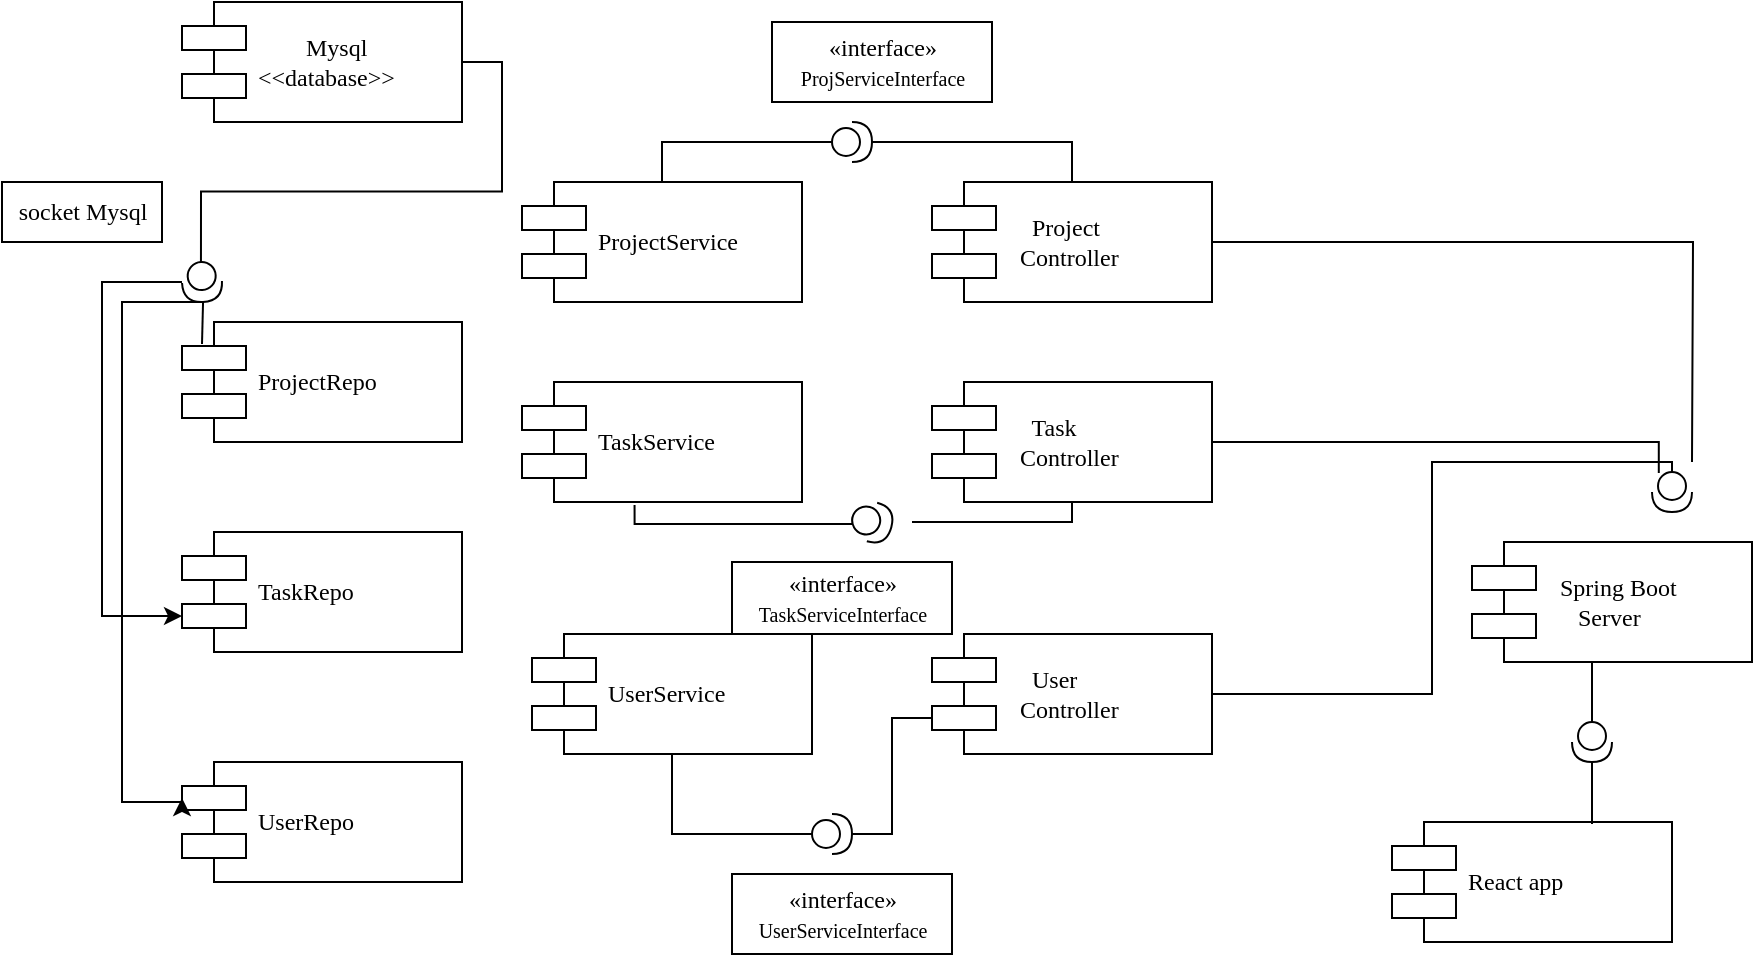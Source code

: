 <mxfile version="22.1.11" type="github">
  <diagram name="Page-1" id="5f0bae14-7c28-e335-631c-24af17079c00">
    <mxGraphModel dx="1732" dy="1170" grid="1" gridSize="10" guides="1" tooltips="1" connect="1" arrows="1" fold="1" page="1" pageScale="1" pageWidth="1100" pageHeight="850" background="none" math="0" shadow="0">
      <root>
        <mxCell id="0" />
        <mxCell id="1" parent="0" />
        <mxCell id="851ny4CZa2IKojkjrDiW-1" value="ProjectService" style="shape=component;align=left;spacingLeft=36;rounded=0;shadow=0;comic=0;labelBackgroundColor=none;strokeWidth=1;fontFamily=Verdana;fontSize=12;html=1;" vertex="1" parent="1">
          <mxGeometry x="370" y="190" width="140" height="60" as="geometry" />
        </mxCell>
        <mxCell id="851ny4CZa2IKojkjrDiW-4" value="TaskService" style="shape=component;align=left;spacingLeft=36;rounded=0;shadow=0;comic=0;labelBackgroundColor=none;strokeWidth=1;fontFamily=Verdana;fontSize=12;html=1;" vertex="1" parent="1">
          <mxGeometry x="370" y="290" width="140" height="60" as="geometry" />
        </mxCell>
        <mxCell id="851ny4CZa2IKojkjrDiW-5" value="UserService" style="shape=component;align=left;spacingLeft=36;rounded=0;shadow=0;comic=0;labelBackgroundColor=none;strokeWidth=1;fontFamily=Verdana;fontSize=12;html=1;" vertex="1" parent="1">
          <mxGeometry x="375" y="416" width="140" height="60" as="geometry" />
        </mxCell>
        <mxCell id="851ny4CZa2IKojkjrDiW-40" style="edgeStyle=orthogonalEdgeStyle;rounded=0;orthogonalLoop=1;jettySize=auto;html=1;exitX=1;exitY=0.5;exitDx=0;exitDy=0;endArrow=none;endFill=0;" edge="1" parent="1" source="851ny4CZa2IKojkjrDiW-6">
          <mxGeometry relative="1" as="geometry">
            <mxPoint x="955" y="330" as="targetPoint" />
          </mxGeometry>
        </mxCell>
        <mxCell id="851ny4CZa2IKojkjrDiW-6" value="&lt;div style=&quot;&quot;&gt;&lt;span style=&quot;background-color: initial;&quot;&gt;&amp;nbsp; &amp;nbsp; Project&lt;/span&gt;&lt;/div&gt;&amp;nbsp; Controller" style="shape=component;align=left;spacingLeft=36;rounded=0;shadow=0;comic=0;labelBackgroundColor=none;strokeWidth=1;fontFamily=Verdana;fontSize=12;html=1;" vertex="1" parent="1">
          <mxGeometry x="575" y="190" width="140" height="60" as="geometry" />
        </mxCell>
        <mxCell id="851ny4CZa2IKojkjrDiW-10" value="&lt;div style=&quot;&quot;&gt;&lt;span style=&quot;background-color: initial;&quot;&gt;&amp;nbsp; &amp;nbsp; Task&lt;/span&gt;&lt;/div&gt;&amp;nbsp; Controller" style="shape=component;align=left;spacingLeft=36;rounded=0;shadow=0;comic=0;labelBackgroundColor=none;strokeWidth=1;fontFamily=Verdana;fontSize=12;html=1;" vertex="1" parent="1">
          <mxGeometry x="575" y="290" width="140" height="60" as="geometry" />
        </mxCell>
        <mxCell id="851ny4CZa2IKojkjrDiW-11" value="&lt;div style=&quot;&quot;&gt;&lt;span style=&quot;background-color: initial;&quot;&gt;&amp;nbsp; &amp;nbsp; User&lt;/span&gt;&lt;/div&gt;&amp;nbsp; Controller" style="shape=component;align=left;spacingLeft=36;rounded=0;shadow=0;comic=0;labelBackgroundColor=none;strokeWidth=1;fontFamily=Verdana;fontSize=12;html=1;" vertex="1" parent="1">
          <mxGeometry x="575" y="416" width="140" height="60" as="geometry" />
        </mxCell>
        <mxCell id="851ny4CZa2IKojkjrDiW-12" value="&amp;nbsp; Spring Boot &lt;br&gt;&amp;nbsp; &amp;nbsp; &amp;nbsp;Server&lt;div style=&quot;&quot;&gt;&lt;/div&gt;" style="shape=component;align=left;spacingLeft=36;rounded=0;shadow=0;comic=0;labelBackgroundColor=none;strokeWidth=1;fontFamily=Verdana;fontSize=12;html=1;" vertex="1" parent="1">
          <mxGeometry x="845" y="370" width="140" height="60" as="geometry" />
        </mxCell>
        <mxCell id="851ny4CZa2IKojkjrDiW-17" value="ProjectRepo" style="shape=component;align=left;spacingLeft=36;rounded=0;shadow=0;comic=0;labelBackgroundColor=none;strokeWidth=1;fontFamily=Verdana;fontSize=12;html=1;" vertex="1" parent="1">
          <mxGeometry x="200" y="260" width="140" height="60" as="geometry" />
        </mxCell>
        <mxCell id="851ny4CZa2IKojkjrDiW-18" value="TaskRepo" style="shape=component;align=left;spacingLeft=36;rounded=0;shadow=0;comic=0;labelBackgroundColor=none;strokeWidth=1;fontFamily=Verdana;fontSize=12;html=1;" vertex="1" parent="1">
          <mxGeometry x="200" y="365" width="140" height="60" as="geometry" />
        </mxCell>
        <mxCell id="851ny4CZa2IKojkjrDiW-19" value="UserRepo" style="shape=component;align=left;spacingLeft=36;rounded=0;shadow=0;comic=0;labelBackgroundColor=none;strokeWidth=1;fontFamily=Verdana;fontSize=12;html=1;" vertex="1" parent="1">
          <mxGeometry x="200" y="480" width="140" height="60" as="geometry" />
        </mxCell>
        <mxCell id="851ny4CZa2IKojkjrDiW-22" style="edgeStyle=orthogonalEdgeStyle;rounded=0;orthogonalLoop=1;jettySize=auto;html=1;exitX=0;exitY=0.5;exitDx=0;exitDy=0;exitPerimeter=0;entryX=0.5;entryY=1;entryDx=0;entryDy=0;endArrow=none;endFill=0;" edge="1" parent="1" source="851ny4CZa2IKojkjrDiW-20" target="851ny4CZa2IKojkjrDiW-5">
          <mxGeometry relative="1" as="geometry" />
        </mxCell>
        <mxCell id="851ny4CZa2IKojkjrDiW-20" value="" style="shape=providedRequiredInterface;html=1;verticalLabelPosition=bottom;sketch=0;" vertex="1" parent="1">
          <mxGeometry x="515" y="506" width="20" height="20" as="geometry" />
        </mxCell>
        <mxCell id="851ny4CZa2IKojkjrDiW-21" style="edgeStyle=orthogonalEdgeStyle;rounded=0;orthogonalLoop=1;jettySize=auto;html=1;exitX=0;exitY=0.7;exitDx=0;exitDy=0;entryX=1;entryY=0.5;entryDx=0;entryDy=0;entryPerimeter=0;endArrow=none;endFill=0;" edge="1" parent="1" source="851ny4CZa2IKojkjrDiW-11" target="851ny4CZa2IKojkjrDiW-20">
          <mxGeometry relative="1" as="geometry" />
        </mxCell>
        <mxCell id="851ny4CZa2IKojkjrDiW-23" value="«interface»&lt;br&gt;&lt;font style=&quot;font-size: 10px;&quot;&gt;UserServiceInterface&lt;/font&gt;" style="html=1;rounded=0;shadow=0;comic=0;labelBackgroundColor=none;strokeWidth=1;fontFamily=Verdana;fontSize=12;align=center;" vertex="1" parent="1">
          <mxGeometry x="475" y="536" width="110" height="40" as="geometry" />
        </mxCell>
        <mxCell id="851ny4CZa2IKojkjrDiW-24" value="" style="shape=providedRequiredInterface;html=1;verticalLabelPosition=bottom;sketch=0;" vertex="1" parent="1">
          <mxGeometry x="525" y="160" width="20" height="20" as="geometry" />
        </mxCell>
        <mxCell id="851ny4CZa2IKojkjrDiW-25" value="«interface»&lt;br&gt;&lt;font style=&quot;font-size: 10px;&quot;&gt;ProjServiceInterface&lt;/font&gt;" style="html=1;rounded=0;shadow=0;comic=0;labelBackgroundColor=none;strokeWidth=1;fontFamily=Verdana;fontSize=12;align=center;" vertex="1" parent="1">
          <mxGeometry x="495" y="110" width="110" height="40" as="geometry" />
        </mxCell>
        <mxCell id="851ny4CZa2IKojkjrDiW-26" style="edgeStyle=orthogonalEdgeStyle;rounded=0;orthogonalLoop=1;jettySize=auto;html=1;exitX=0.5;exitY=0;exitDx=0;exitDy=0;entryX=1;entryY=0.5;entryDx=0;entryDy=0;entryPerimeter=0;endArrow=none;endFill=0;" edge="1" target="851ny4CZa2IKojkjrDiW-24" parent="1" source="851ny4CZa2IKojkjrDiW-6">
          <mxGeometry relative="1" as="geometry">
            <mxPoint x="595" y="50" as="sourcePoint" />
          </mxGeometry>
        </mxCell>
        <mxCell id="851ny4CZa2IKojkjrDiW-27" style="edgeStyle=orthogonalEdgeStyle;rounded=0;orthogonalLoop=1;jettySize=auto;html=1;exitX=0;exitY=0.5;exitDx=0;exitDy=0;exitPerimeter=0;entryX=0.5;entryY=0;entryDx=0;entryDy=0;endArrow=none;endFill=0;" edge="1" source="851ny4CZa2IKojkjrDiW-24" parent="1" target="851ny4CZa2IKojkjrDiW-1">
          <mxGeometry relative="1" as="geometry">
            <mxPoint x="465" y="68" as="targetPoint" />
          </mxGeometry>
        </mxCell>
        <mxCell id="851ny4CZa2IKojkjrDiW-30" value="React app&lt;div style=&quot;&quot;&gt;&lt;/div&gt;" style="shape=component;align=left;spacingLeft=36;rounded=0;shadow=0;comic=0;labelBackgroundColor=none;strokeWidth=1;fontFamily=Verdana;fontSize=12;html=1;" vertex="1" parent="1">
          <mxGeometry x="805" y="510" width="140" height="60" as="geometry" />
        </mxCell>
        <mxCell id="851ny4CZa2IKojkjrDiW-31" value="" style="shape=providedRequiredInterface;html=1;verticalLabelPosition=bottom;sketch=0;rotation=90;" vertex="1" parent="1">
          <mxGeometry x="895" y="460" width="20" height="20" as="geometry" />
        </mxCell>
        <mxCell id="851ny4CZa2IKojkjrDiW-32" style="edgeStyle=orthogonalEdgeStyle;rounded=0;orthogonalLoop=1;jettySize=auto;html=1;endArrow=none;endFill=0;entryX=1;entryY=0.5;entryDx=0;entryDy=0;entryPerimeter=0;" edge="1" target="851ny4CZa2IKojkjrDiW-31" parent="1">
          <mxGeometry relative="1" as="geometry">
            <mxPoint x="905" y="511" as="sourcePoint" />
            <mxPoint x="890" y="470" as="targetPoint" />
          </mxGeometry>
        </mxCell>
        <mxCell id="851ny4CZa2IKojkjrDiW-33" style="edgeStyle=orthogonalEdgeStyle;rounded=0;orthogonalLoop=1;jettySize=auto;html=1;exitX=0;exitY=0.5;exitDx=0;exitDy=0;exitPerimeter=0;endArrow=none;endFill=0;" edge="1" source="851ny4CZa2IKojkjrDiW-31" parent="1">
          <mxGeometry relative="1" as="geometry">
            <mxPoint x="905" y="430" as="targetPoint" />
          </mxGeometry>
        </mxCell>
        <mxCell id="851ny4CZa2IKojkjrDiW-35" value="«interface»&lt;br&gt;&lt;font style=&quot;font-size: 10px;&quot;&gt;TaskServiceInterface&lt;/font&gt;" style="html=1;rounded=0;shadow=0;comic=0;labelBackgroundColor=none;strokeWidth=1;fontFamily=Verdana;fontSize=12;align=center;" vertex="1" parent="1">
          <mxGeometry x="475" y="380" width="110" height="36" as="geometry" />
        </mxCell>
        <mxCell id="851ny4CZa2IKojkjrDiW-36" style="edgeStyle=orthogonalEdgeStyle;rounded=0;orthogonalLoop=1;jettySize=auto;html=1;exitX=0;exitY=0.5;exitDx=0;exitDy=0;exitPerimeter=0;entryX=0.402;entryY=1.024;entryDx=0;entryDy=0;endArrow=none;endFill=0;entryPerimeter=0;" edge="1" source="851ny4CZa2IKojkjrDiW-38" parent="1" target="851ny4CZa2IKojkjrDiW-4">
          <mxGeometry relative="1" as="geometry">
            <mxPoint x="427.5" y="390" as="targetPoint" />
            <Array as="points">
              <mxPoint x="535" y="361" />
              <mxPoint x="426" y="361" />
            </Array>
          </mxGeometry>
        </mxCell>
        <mxCell id="851ny4CZa2IKojkjrDiW-37" style="edgeStyle=orthogonalEdgeStyle;rounded=0;orthogonalLoop=1;jettySize=auto;html=1;exitX=0.5;exitY=1;exitDx=0;exitDy=0;endArrow=none;endFill=0;" edge="1" parent="1" source="851ny4CZa2IKojkjrDiW-10">
          <mxGeometry relative="1" as="geometry">
            <mxPoint x="632.5" y="390" as="sourcePoint" />
            <mxPoint x="565" y="360" as="targetPoint" />
            <Array as="points">
              <mxPoint x="645" y="360" />
            </Array>
          </mxGeometry>
        </mxCell>
        <mxCell id="851ny4CZa2IKojkjrDiW-38" value="" style="shape=providedRequiredInterface;html=1;verticalLabelPosition=bottom;sketch=0;rotation=15;" vertex="1" parent="1">
          <mxGeometry x="535" y="350" width="20" height="20" as="geometry" />
        </mxCell>
        <mxCell id="851ny4CZa2IKojkjrDiW-41" style="edgeStyle=orthogonalEdgeStyle;rounded=0;orthogonalLoop=1;jettySize=auto;html=1;entryX=0.027;entryY=0.83;entryDx=0;entryDy=0;entryPerimeter=0;endArrow=none;endFill=0;" edge="1" parent="1" source="851ny4CZa2IKojkjrDiW-10" target="851ny4CZa2IKojkjrDiW-45">
          <mxGeometry relative="1" as="geometry">
            <Array as="points">
              <mxPoint x="938" y="320" />
            </Array>
          </mxGeometry>
        </mxCell>
        <mxCell id="851ny4CZa2IKojkjrDiW-42" style="edgeStyle=orthogonalEdgeStyle;rounded=0;orthogonalLoop=1;jettySize=auto;html=1;exitX=1;exitY=0.5;exitDx=0;exitDy=0;entryX=0;entryY=0.5;entryDx=0;entryDy=0;entryPerimeter=0;endArrow=none;endFill=0;" edge="1" parent="1" source="851ny4CZa2IKojkjrDiW-11" target="851ny4CZa2IKojkjrDiW-45">
          <mxGeometry relative="1" as="geometry">
            <Array as="points">
              <mxPoint x="825" y="446" />
              <mxPoint x="825" y="330" />
              <mxPoint x="945" y="330" />
            </Array>
          </mxGeometry>
        </mxCell>
        <mxCell id="851ny4CZa2IKojkjrDiW-43" value="&lt;span style=&quot;white-space: pre;&quot;&gt;&#x9;&lt;/span&gt;Mysql&amp;nbsp;&lt;br&gt;&amp;lt;&amp;lt;database&amp;gt;&amp;gt;" style="shape=component;align=left;spacingLeft=36;rounded=0;shadow=0;comic=0;labelBackgroundColor=none;strokeWidth=1;fontFamily=Verdana;fontSize=12;html=1;" vertex="1" parent="1">
          <mxGeometry x="200" y="100" width="140" height="60" as="geometry" />
        </mxCell>
        <mxCell id="851ny4CZa2IKojkjrDiW-45" value="" style="shape=providedRequiredInterface;html=1;verticalLabelPosition=bottom;sketch=0;rotation=90;" vertex="1" parent="1">
          <mxGeometry x="935" y="335" width="20" height="20" as="geometry" />
        </mxCell>
        <mxCell id="851ny4CZa2IKojkjrDiW-49" style="edgeStyle=orthogonalEdgeStyle;rounded=0;orthogonalLoop=1;jettySize=auto;html=1;exitX=1;exitY=0.5;exitDx=0;exitDy=0;exitPerimeter=0;endArrow=none;endFill=0;" edge="1" parent="1" source="851ny4CZa2IKojkjrDiW-46">
          <mxGeometry relative="1" as="geometry">
            <mxPoint x="210" y="271" as="targetPoint" />
          </mxGeometry>
        </mxCell>
        <mxCell id="851ny4CZa2IKojkjrDiW-51" value="" style="edgeStyle=orthogonalEdgeStyle;rounded=0;orthogonalLoop=1;jettySize=auto;html=1;entryX=0;entryY=0.7;entryDx=0;entryDy=0;" edge="1" parent="1" source="851ny4CZa2IKojkjrDiW-46" target="851ny4CZa2IKojkjrDiW-18">
          <mxGeometry relative="1" as="geometry">
            <Array as="points">
              <mxPoint x="160" y="240" />
              <mxPoint x="160" y="407" />
            </Array>
          </mxGeometry>
        </mxCell>
        <mxCell id="851ny4CZa2IKojkjrDiW-46" value="" style="shape=providedRequiredInterface;html=1;verticalLabelPosition=bottom;sketch=0;rotation=-3;direction=south;" vertex="1" parent="1">
          <mxGeometry x="200" y="230" width="20" height="20" as="geometry" />
        </mxCell>
        <mxCell id="851ny4CZa2IKojkjrDiW-47" style="edgeStyle=orthogonalEdgeStyle;rounded=0;orthogonalLoop=1;jettySize=auto;html=1;exitX=1;exitY=0.5;exitDx=0;exitDy=0;endArrow=none;endFill=0;entryX=0;entryY=0.5;entryDx=0;entryDy=0;entryPerimeter=0;" edge="1" parent="1" source="851ny4CZa2IKojkjrDiW-43" target="851ny4CZa2IKojkjrDiW-46">
          <mxGeometry relative="1" as="geometry">
            <mxPoint x="210" y="220" as="targetPoint" />
            <mxPoint x="390" y="140" as="sourcePoint" />
          </mxGeometry>
        </mxCell>
        <mxCell id="851ny4CZa2IKojkjrDiW-54" value="" style="edgeStyle=orthogonalEdgeStyle;rounded=0;orthogonalLoop=1;jettySize=auto;html=1;entryX=0;entryY=0.3;entryDx=0;entryDy=0;" edge="1" parent="1" target="851ny4CZa2IKojkjrDiW-19">
          <mxGeometry relative="1" as="geometry">
            <mxPoint x="210" y="250" as="sourcePoint" />
            <mxPoint x="210" y="417" as="targetPoint" />
            <Array as="points">
              <mxPoint x="170" y="250" />
              <mxPoint x="170" y="500" />
              <mxPoint x="200" y="500" />
            </Array>
          </mxGeometry>
        </mxCell>
        <mxCell id="851ny4CZa2IKojkjrDiW-55" value="socket Mysql" style="html=1;rounded=0;shadow=0;comic=0;labelBackgroundColor=none;strokeWidth=1;fontFamily=Verdana;fontSize=12;align=center;" vertex="1" parent="1">
          <mxGeometry x="110" y="190" width="80" height="30" as="geometry" />
        </mxCell>
      </root>
    </mxGraphModel>
  </diagram>
</mxfile>

